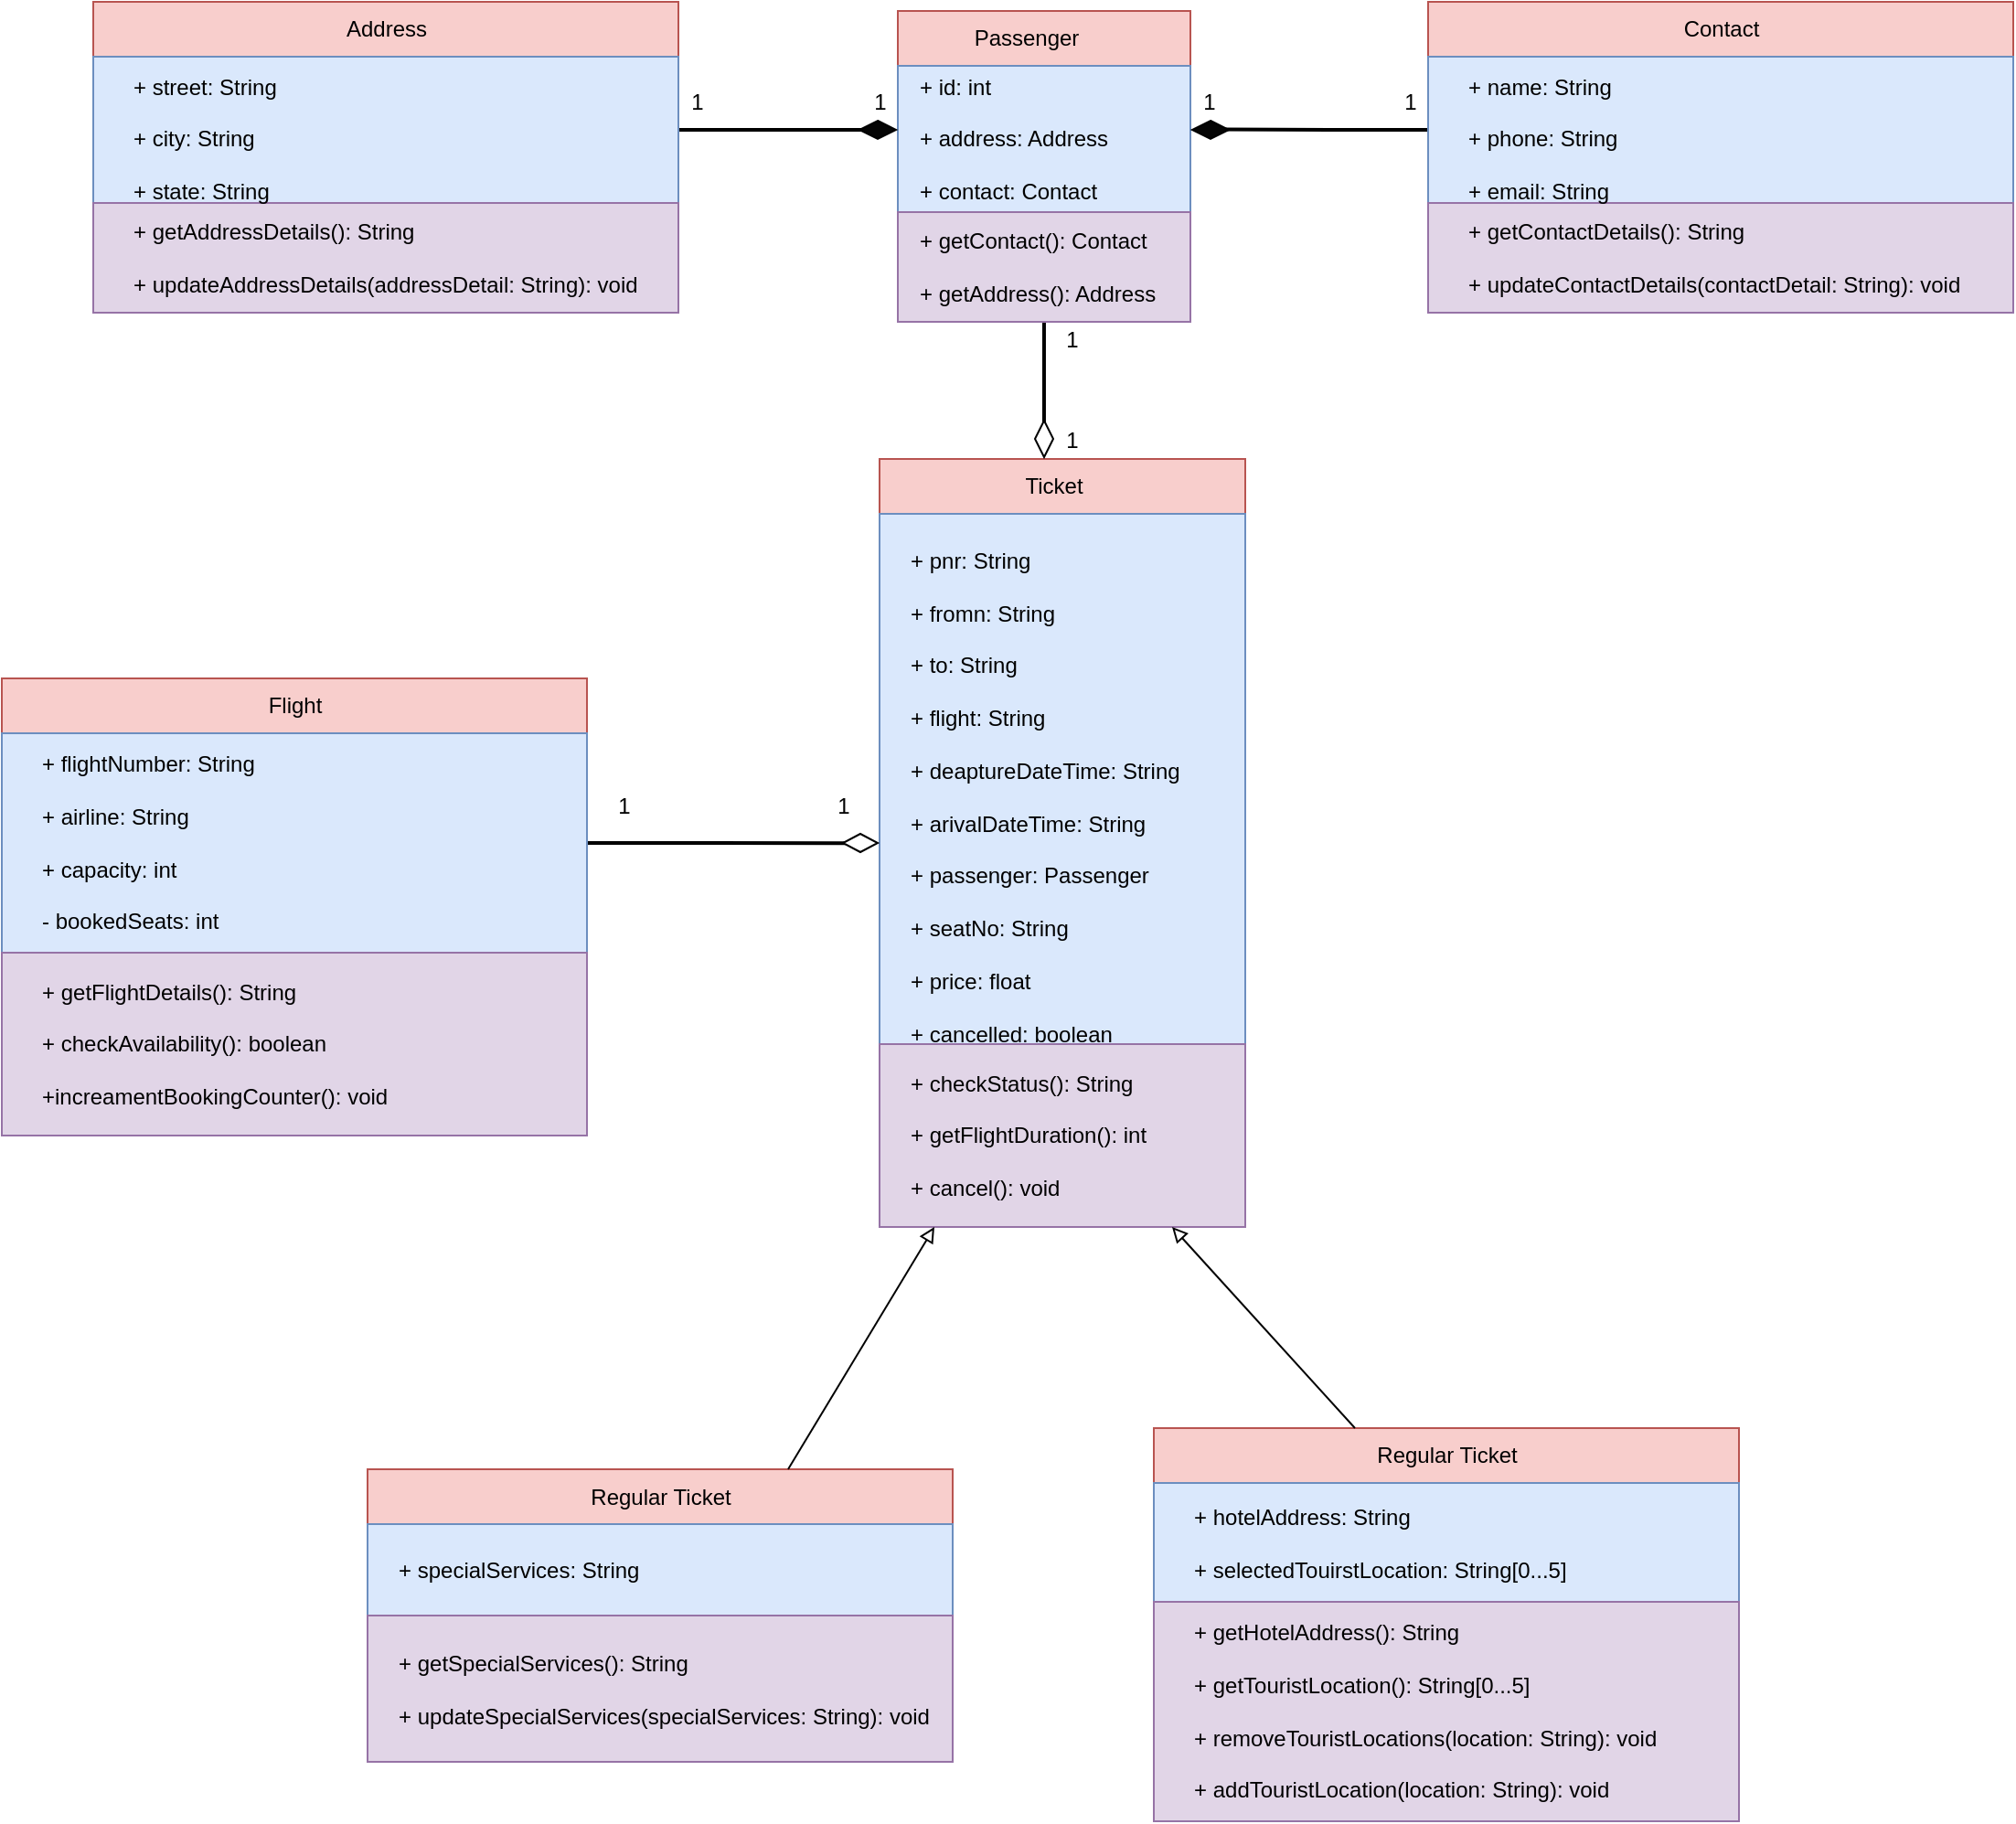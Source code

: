 <mxfile version="14.7.3" type="github"><diagram id="QlR54foKLykyEeDshb4N" name="Page-1"><mxGraphModel dx="1800" dy="561" grid="1" gridSize="10" guides="1" tooltips="1" connect="1" arrows="1" fold="1" page="1" pageScale="1" pageWidth="850" pageHeight="1100" math="0" shadow="0"><root><mxCell id="0"/><mxCell id="1" parent="0"/><mxCell id="7flr5vcjcp6k1jb3XJx2-1" value="" style="rounded=0;whiteSpace=wrap;html=1;fillColor=#f8cecc;strokeColor=#b85450;" parent="1" vertex="1"><mxGeometry x="-70" y="75" width="160" height="30" as="geometry"/></mxCell><mxCell id="7flr5vcjcp6k1jb3XJx2-2" value="Passenger&lt;br&gt;" style="text;html=1;resizable=0;autosize=1;align=center;verticalAlign=middle;points=[];fillColor=none;strokeColor=none;rounded=0;" parent="1" vertex="1"><mxGeometry x="-35" y="80" width="70" height="20" as="geometry"/></mxCell><mxCell id="7flr5vcjcp6k1jb3XJx2-3" value="" style="rounded=0;whiteSpace=wrap;html=1;fillColor=#dae8fc;strokeColor=#6c8ebf;" parent="1" vertex="1"><mxGeometry x="-70" y="105" width="160" height="80" as="geometry"/></mxCell><mxCell id="7flr5vcjcp6k1jb3XJx2-4" value="+ id: int&lt;br&gt;&lt;br&gt;+ address: Address&lt;br&gt;&lt;br&gt;+ contact: Contact" style="text;html=1;resizable=0;autosize=1;align=left;verticalAlign=middle;points=[];fillColor=none;strokeColor=none;rounded=0;" parent="1" vertex="1"><mxGeometry x="-60" y="105" width="120" height="80" as="geometry"/></mxCell><mxCell id="PejkZlz1aM3sJZtOPJbR-78" style="edgeStyle=orthogonalEdgeStyle;rounded=0;orthogonalLoop=1;jettySize=auto;html=1;fontSize=14;endArrow=none;endFill=0;strokeWidth=2;entryX=0.061;entryY=0.502;entryDx=0;entryDy=0;entryPerimeter=0;" parent="1" source="7flr5vcjcp6k1jb3XJx2-6" target="PejkZlz1aM3sJZtOPJbR-77" edge="1"><mxGeometry relative="1" as="geometry"/></mxCell><mxCell id="7flr5vcjcp6k1jb3XJx2-6" value="" style="rounded=0;whiteSpace=wrap;html=1;align=left;fillColor=#e1d5e7;strokeColor=#9673a6;" parent="1" vertex="1"><mxGeometry x="-70" y="185" width="160" height="60" as="geometry"/></mxCell><mxCell id="7flr5vcjcp6k1jb3XJx2-7" value="+ getContact(): Contact&lt;br&gt;&lt;br&gt;+ getAddress(): Address" style="text;html=1;resizable=0;autosize=1;align=left;verticalAlign=middle;points=[];fillColor=none;strokeColor=none;rounded=0;" parent="1" vertex="1"><mxGeometry x="-60" y="190" width="140" height="50" as="geometry"/></mxCell><mxCell id="7flr5vcjcp6k1jb3XJx2-8" value="" style="rounded=0;whiteSpace=wrap;html=1;fillColor=#f8cecc;strokeColor=#b85450;" parent="1" vertex="1"><mxGeometry x="220" y="70" width="320" height="30" as="geometry"/></mxCell><mxCell id="7flr5vcjcp6k1jb3XJx2-9" value="Contact" style="text;html=1;resizable=0;autosize=1;align=center;verticalAlign=middle;points=[];fillColor=none;strokeColor=none;rounded=0;" parent="1" vertex="1"><mxGeometry x="350" y="75" width="60" height="20" as="geometry"/></mxCell><mxCell id="PejkZlz1aM3sJZtOPJbR-85" style="edgeStyle=orthogonalEdgeStyle;rounded=0;orthogonalLoop=1;jettySize=auto;html=1;exitX=0;exitY=0.5;exitDx=0;exitDy=0;fontSize=14;endArrow=none;endFill=0;strokeWidth=2;entryX=0.811;entryY=0.48;entryDx=0;entryDy=0;entryPerimeter=0;" parent="1" source="7flr5vcjcp6k1jb3XJx2-10" target="PejkZlz1aM3sJZtOPJbR-82" edge="1"><mxGeometry relative="1" as="geometry"><mxPoint x="107" y="139" as="targetPoint"/></mxGeometry></mxCell><mxCell id="7flr5vcjcp6k1jb3XJx2-10" value="" style="rounded=0;whiteSpace=wrap;html=1;fillColor=#dae8fc;strokeColor=#6c8ebf;" parent="1" vertex="1"><mxGeometry x="220" y="100" width="320" height="80" as="geometry"/></mxCell><mxCell id="7flr5vcjcp6k1jb3XJx2-12" value="" style="rounded=0;whiteSpace=wrap;html=1;align=left;fillColor=#e1d5e7;strokeColor=#9673a6;" parent="1" vertex="1"><mxGeometry x="220" y="180" width="320" height="60" as="geometry"/></mxCell><mxCell id="7flr5vcjcp6k1jb3XJx2-20" value="+ name: String&lt;br&gt;&lt;br&gt;+ phone: String&lt;br&gt;&lt;br&gt;+ email: String" style="text;html=1;resizable=0;autosize=1;align=left;verticalAlign=middle;points=[];fillColor=none;strokeColor=none;rounded=0;" parent="1" vertex="1"><mxGeometry x="240" y="105" width="100" height="80" as="geometry"/></mxCell><mxCell id="7flr5vcjcp6k1jb3XJx2-21" value="+ getContactDetails(): String&lt;br&gt;&lt;br&gt;+ updateContactDetails(contactDetail: String): void" style="text;html=1;resizable=0;autosize=1;align=left;verticalAlign=middle;points=[];fillColor=none;strokeColor=none;rounded=0;" parent="1" vertex="1"><mxGeometry x="240" y="185" width="280" height="50" as="geometry"/></mxCell><mxCell id="7flr5vcjcp6k1jb3XJx2-23" value="" style="rounded=0;whiteSpace=wrap;html=1;fillColor=#f8cecc;strokeColor=#b85450;" parent="1" vertex="1"><mxGeometry x="-510" y="70" width="320" height="30" as="geometry"/></mxCell><mxCell id="7flr5vcjcp6k1jb3XJx2-24" value="Address" style="text;html=1;resizable=0;autosize=1;align=center;verticalAlign=middle;points=[];fillColor=none;strokeColor=none;rounded=0;" parent="1" vertex="1"><mxGeometry x="-380" y="75" width="60" height="20" as="geometry"/></mxCell><mxCell id="PejkZlz1aM3sJZtOPJbR-81" style="edgeStyle=orthogonalEdgeStyle;rounded=0;orthogonalLoop=1;jettySize=auto;html=1;exitX=1;exitY=0.5;exitDx=0;exitDy=0;fontSize=14;endArrow=none;endFill=0;strokeWidth=2;entryX=0.084;entryY=0.498;entryDx=0;entryDy=0;entryPerimeter=0;" parent="1" source="7flr5vcjcp6k1jb3XJx2-25" target="PejkZlz1aM3sJZtOPJbR-79" edge="1"><mxGeometry relative="1" as="geometry"><mxPoint x="-100" y="140" as="targetPoint"/></mxGeometry></mxCell><mxCell id="7flr5vcjcp6k1jb3XJx2-25" value="" style="rounded=0;whiteSpace=wrap;html=1;fillColor=#dae8fc;strokeColor=#6c8ebf;" parent="1" vertex="1"><mxGeometry x="-510" y="100" width="320" height="80" as="geometry"/></mxCell><mxCell id="7flr5vcjcp6k1jb3XJx2-26" value="" style="rounded=0;whiteSpace=wrap;html=1;align=left;fillColor=#e1d5e7;strokeColor=#9673a6;" parent="1" vertex="1"><mxGeometry x="-510" y="180" width="320" height="60" as="geometry"/></mxCell><mxCell id="7flr5vcjcp6k1jb3XJx2-27" value="+ street: String&lt;br&gt;&lt;br&gt;+ city: String&lt;br&gt;&lt;br&gt;+ state: String" style="text;html=1;resizable=0;autosize=1;align=left;verticalAlign=middle;points=[];fillColor=none;strokeColor=none;rounded=0;" parent="1" vertex="1"><mxGeometry x="-490" y="105" width="90" height="80" as="geometry"/></mxCell><mxCell id="7flr5vcjcp6k1jb3XJx2-28" value="+ getAddressDetails(): String&lt;br&gt;&lt;br&gt;+ updateAddressDetails(addressDetail: String): void" style="text;html=1;resizable=0;autosize=1;align=left;verticalAlign=middle;points=[];fillColor=none;strokeColor=none;rounded=0;" parent="1" vertex="1"><mxGeometry x="-490" y="185" width="290" height="50" as="geometry"/></mxCell><mxCell id="PejkZlz1aM3sJZtOPJbR-2" value="1" style="text;html=1;resizable=0;autosize=1;align=center;verticalAlign=middle;points=[];fillColor=none;strokeColor=none;rounded=0;" parent="1" vertex="1"><mxGeometry x="-190" y="115" width="20" height="20" as="geometry"/></mxCell><mxCell id="PejkZlz1aM3sJZtOPJbR-3" value="1" style="text;html=1;resizable=0;autosize=1;align=center;verticalAlign=middle;points=[];fillColor=none;strokeColor=none;rounded=0;" parent="1" vertex="1"><mxGeometry x="-90" y="115" width="20" height="20" as="geometry"/></mxCell><mxCell id="PejkZlz1aM3sJZtOPJbR-6" value="1" style="text;html=1;resizable=0;autosize=1;align=center;verticalAlign=middle;points=[];fillColor=none;strokeColor=none;rounded=0;" parent="1" vertex="1"><mxGeometry x="90" y="115" width="20" height="20" as="geometry"/></mxCell><mxCell id="PejkZlz1aM3sJZtOPJbR-7" value="1" style="text;html=1;resizable=0;autosize=1;align=center;verticalAlign=middle;points=[];fillColor=none;strokeColor=none;rounded=0;" parent="1" vertex="1"><mxGeometry x="200" y="115" width="20" height="20" as="geometry"/></mxCell><mxCell id="PejkZlz1aM3sJZtOPJbR-8" value="" style="rounded=0;whiteSpace=wrap;html=1;fillColor=#f8cecc;strokeColor=#b85450;" parent="1" vertex="1"><mxGeometry x="-560" y="440" width="320" height="30" as="geometry"/></mxCell><mxCell id="PejkZlz1aM3sJZtOPJbR-9" value="Flight" style="text;html=1;resizable=0;autosize=1;align=center;verticalAlign=middle;points=[];fillColor=none;strokeColor=none;rounded=0;" parent="1" vertex="1"><mxGeometry x="-420" y="445" width="40" height="20" as="geometry"/></mxCell><mxCell id="PejkZlz1aM3sJZtOPJbR-76" style="edgeStyle=orthogonalEdgeStyle;rounded=0;orthogonalLoop=1;jettySize=auto;html=1;entryX=0.074;entryY=0.509;entryDx=0;entryDy=0;fontSize=14;endArrow=none;endFill=0;strokeWidth=2;entryPerimeter=0;" parent="1" source="PejkZlz1aM3sJZtOPJbR-10" target="PejkZlz1aM3sJZtOPJbR-74" edge="1"><mxGeometry relative="1" as="geometry"/></mxCell><mxCell id="PejkZlz1aM3sJZtOPJbR-10" value="" style="rounded=0;whiteSpace=wrap;html=1;fillColor=#dae8fc;strokeColor=#6c8ebf;" parent="1" vertex="1"><mxGeometry x="-560" y="470" width="320" height="120" as="geometry"/></mxCell><mxCell id="PejkZlz1aM3sJZtOPJbR-11" value="" style="rounded=0;whiteSpace=wrap;html=1;align=left;fillColor=#e1d5e7;strokeColor=#9673a6;" parent="1" vertex="1"><mxGeometry x="-560" y="590" width="320" height="100" as="geometry"/></mxCell><mxCell id="PejkZlz1aM3sJZtOPJbR-12" value="+ flightNumber: String&lt;br&gt;&lt;br&gt;+ airline: String&lt;br&gt;&lt;br&gt;+ capacity: int&lt;br&gt;&lt;br&gt;- bookedSeats: int" style="text;html=1;resizable=0;autosize=1;align=left;verticalAlign=middle;points=[];fillColor=none;strokeColor=none;rounded=0;" parent="1" vertex="1"><mxGeometry x="-540" y="480" width="130" height="100" as="geometry"/></mxCell><mxCell id="PejkZlz1aM3sJZtOPJbR-13" value="+ getFlightDetails(): String&lt;br&gt;&lt;br&gt;+ checkAvailability(): boolean&lt;br&gt;&lt;br&gt;+increamentBookingCounter(): void" style="text;html=1;resizable=0;autosize=1;align=left;verticalAlign=middle;points=[];fillColor=none;strokeColor=none;rounded=0;" parent="1" vertex="1"><mxGeometry x="-540" y="600" width="200" height="80" as="geometry"/></mxCell><mxCell id="PejkZlz1aM3sJZtOPJbR-14" value="" style="rounded=0;whiteSpace=wrap;html=1;fillColor=#f8cecc;strokeColor=#b85450;" parent="1" vertex="1"><mxGeometry x="-80" y="320" width="200" height="30" as="geometry"/></mxCell><mxCell id="PejkZlz1aM3sJZtOPJbR-15" value="Ticket" style="text;html=1;resizable=0;autosize=1;align=center;verticalAlign=middle;points=[];fillColor=none;strokeColor=none;rounded=0;" parent="1" vertex="1"><mxGeometry x="-10" y="325" width="50" height="20" as="geometry"/></mxCell><mxCell id="PejkZlz1aM3sJZtOPJbR-16" value="" style="rounded=0;whiteSpace=wrap;html=1;fillColor=#dae8fc;strokeColor=#6c8ebf;" parent="1" vertex="1"><mxGeometry x="-80" y="350" width="200" height="290" as="geometry"/></mxCell><mxCell id="PejkZlz1aM3sJZtOPJbR-18" value="" style="rounded=0;whiteSpace=wrap;html=1;align=left;fillColor=#e1d5e7;strokeColor=#9673a6;" parent="1" vertex="1"><mxGeometry x="-80" y="640" width="200" height="100" as="geometry"/></mxCell><mxCell id="PejkZlz1aM3sJZtOPJbR-19" value="+ checkStatus(): String&lt;br&gt;&lt;br&gt;+ getFlightDuration(): int&lt;br&gt;&lt;br&gt;+ cancel(): void" style="text;html=1;resizable=0;autosize=1;align=left;verticalAlign=middle;points=[];fillColor=none;strokeColor=none;rounded=0;" parent="1" vertex="1"><mxGeometry x="-65" y="650" width="140" height="80" as="geometry"/></mxCell><mxCell id="PejkZlz1aM3sJZtOPJbR-20" value="+ pnr: String&lt;br&gt;&lt;br&gt;+ fromn: String&lt;br&gt;&lt;br&gt;+ to: String&lt;br&gt;&lt;br&gt;+ flight: String&lt;br&gt;&lt;br&gt;+ deaptureDateTime: String&lt;br&gt;&lt;br&gt;+ arivalDateTime: String&lt;br&gt;&lt;br&gt;+ passenger: Passenger&lt;br&gt;&lt;br&gt;+ seatNo: String&lt;br&gt;&lt;br&gt;+ price: float&lt;br&gt;&lt;br&gt;+ cancelled: boolean" style="text;html=1;resizable=0;autosize=1;align=left;verticalAlign=middle;points=[];fillColor=none;strokeColor=none;rounded=0;" parent="1" vertex="1"><mxGeometry x="-65" y="370" width="160" height="270" as="geometry"/></mxCell><mxCell id="PejkZlz1aM3sJZtOPJbR-25" value="1" style="text;html=1;resizable=0;autosize=1;align=center;verticalAlign=middle;points=[];fillColor=none;strokeColor=none;rounded=0;" parent="1" vertex="1"><mxGeometry x="-230" y="500" width="20" height="20" as="geometry"/></mxCell><mxCell id="PejkZlz1aM3sJZtOPJbR-26" value="1" style="text;html=1;resizable=0;autosize=1;align=center;verticalAlign=middle;points=[];fillColor=none;strokeColor=none;rounded=0;" parent="1" vertex="1"><mxGeometry x="-110" y="500" width="20" height="20" as="geometry"/></mxCell><mxCell id="PejkZlz1aM3sJZtOPJbR-27" value="1" style="text;html=1;resizable=0;autosize=1;align=center;verticalAlign=middle;points=[];fillColor=none;strokeColor=none;rounded=0;" parent="1" vertex="1"><mxGeometry x="15" y="245" width="20" height="20" as="geometry"/></mxCell><mxCell id="PejkZlz1aM3sJZtOPJbR-28" value="1" style="text;html=1;resizable=0;autosize=1;align=center;verticalAlign=middle;points=[];fillColor=none;strokeColor=none;rounded=0;" parent="1" vertex="1"><mxGeometry x="15" y="300" width="20" height="20" as="geometry"/></mxCell><mxCell id="PejkZlz1aM3sJZtOPJbR-32" value="" style="rounded=0;whiteSpace=wrap;html=1;fillColor=#f8cecc;strokeColor=#b85450;" parent="1" vertex="1"><mxGeometry x="-360" y="872.5" width="320" height="30" as="geometry"/></mxCell><mxCell id="PejkZlz1aM3sJZtOPJbR-33" value="Regular Ticket" style="text;html=1;resizable=0;autosize=1;align=center;verticalAlign=middle;points=[];fillColor=none;strokeColor=none;rounded=0;" parent="1" vertex="1"><mxGeometry x="-245" y="877.5" width="90" height="20" as="geometry"/></mxCell><mxCell id="PejkZlz1aM3sJZtOPJbR-34" value="" style="rounded=0;whiteSpace=wrap;html=1;fillColor=#dae8fc;strokeColor=#6c8ebf;" parent="1" vertex="1"><mxGeometry x="-360" y="902.5" width="320" height="50" as="geometry"/></mxCell><mxCell id="PejkZlz1aM3sJZtOPJbR-35" value="" style="rounded=0;whiteSpace=wrap;html=1;align=left;fillColor=#e1d5e7;strokeColor=#9673a6;" parent="1" vertex="1"><mxGeometry x="-360" y="952.5" width="320" height="80" as="geometry"/></mxCell><mxCell id="PejkZlz1aM3sJZtOPJbR-39" value="+ specialServices: String" style="text;html=1;resizable=0;autosize=1;align=left;verticalAlign=middle;points=[];fillColor=none;strokeColor=none;rounded=0;" parent="1" vertex="1"><mxGeometry x="-345" y="917.5" width="150" height="20" as="geometry"/></mxCell><mxCell id="PejkZlz1aM3sJZtOPJbR-40" value="+ getSpecialServices(): String&lt;br&gt;&lt;br&gt;+ updateSpecialServices(specialServices: String): void" style="text;html=1;resizable=0;autosize=1;align=left;verticalAlign=middle;points=[];fillColor=none;strokeColor=none;rounded=0;" parent="1" vertex="1"><mxGeometry x="-345" y="967.5" width="310" height="50" as="geometry"/></mxCell><mxCell id="PejkZlz1aM3sJZtOPJbR-41" value="" style="rounded=0;whiteSpace=wrap;html=1;fillColor=#f8cecc;strokeColor=#b85450;" parent="1" vertex="1"><mxGeometry x="70" y="850" width="320" height="30" as="geometry"/></mxCell><mxCell id="PejkZlz1aM3sJZtOPJbR-42" value="Regular Ticket" style="text;html=1;resizable=0;autosize=1;align=center;verticalAlign=middle;points=[];fillColor=none;strokeColor=none;rounded=0;" parent="1" vertex="1"><mxGeometry x="185" y="855" width="90" height="20" as="geometry"/></mxCell><mxCell id="PejkZlz1aM3sJZtOPJbR-43" value="" style="rounded=0;whiteSpace=wrap;html=1;fillColor=#dae8fc;strokeColor=#6c8ebf;" parent="1" vertex="1"><mxGeometry x="70" y="880" width="320" height="65" as="geometry"/></mxCell><mxCell id="PejkZlz1aM3sJZtOPJbR-44" value="" style="rounded=0;whiteSpace=wrap;html=1;align=left;fillColor=#e1d5e7;strokeColor=#9673a6;" parent="1" vertex="1"><mxGeometry x="70" y="945" width="320" height="120" as="geometry"/></mxCell><mxCell id="PejkZlz1aM3sJZtOPJbR-47" value="+ hotelAddress: String&lt;br&gt;&lt;br&gt;+ selectedTouirstLocation: String[0...5]" style="text;html=1;resizable=0;autosize=1;align=left;verticalAlign=middle;points=[];fillColor=none;strokeColor=none;rounded=0;" parent="1" vertex="1"><mxGeometry x="90" y="887.5" width="220" height="50" as="geometry"/></mxCell><mxCell id="PejkZlz1aM3sJZtOPJbR-48" value="+ getHotelAddress(): String&lt;br&gt;&lt;br&gt;+ getTouristLocation(): String[0...5]&lt;br&gt;&lt;br&gt;+ removeTouristLocations(location: String): void&lt;br&gt;&lt;br&gt;+ addTouristLocation(location: String): void" style="text;html=1;resizable=0;autosize=1;align=left;verticalAlign=middle;points=[];fillColor=none;strokeColor=none;rounded=0;" parent="1" vertex="1"><mxGeometry x="90" y="955" width="270" height="100" as="geometry"/></mxCell><mxCell id="PejkZlz1aM3sJZtOPJbR-53" value="" style="endArrow=block;html=1;entryX=0.15;entryY=1;entryDx=0;entryDy=0;entryPerimeter=0;endFill=0;" parent="1" target="PejkZlz1aM3sJZtOPJbR-18" edge="1"><mxGeometry width="50" height="50" relative="1" as="geometry"><mxPoint x="-130" y="872.5" as="sourcePoint"/><mxPoint x="-50" y="750" as="targetPoint"/></mxGeometry></mxCell><mxCell id="PejkZlz1aM3sJZtOPJbR-54" value="" style="endArrow=block;html=1;endFill=0;" parent="1" edge="1"><mxGeometry width="50" height="50" relative="1" as="geometry"><mxPoint x="180" y="850" as="sourcePoint"/><mxPoint x="80" y="740" as="targetPoint"/></mxGeometry></mxCell><mxCell id="PejkZlz1aM3sJZtOPJbR-74" value="&lt;span style=&quot;color: rgba(0 , 0 , 0 , 0) ; font-family: monospace ; font-size: 0px&quot;&gt;%3CmxGraphModel%3E%3Croot%3E%3CmxCell%20id%3D%220%22%2F%3E%3CmxCell%20id%3D%221%22%20parent%3D%220%22%2F%3E%3CmxCell%20id%3D%222%22%20value%3D%22%22%20style%3D%22rhombus%3BwhiteSpace%3Dwrap%3Bhtml%3D1%3BfontSize%3D14%3Balign%3Dleft%3B%22%20vertex%3D%221%22%20parent%3D%221%22%3E%3CmxGeometry%20x%3D%22-100%22%20y%3D%22525%22%20width%3D%2220%22%20height%3D%2210%22%20as%3D%22geometry%22%2F%3E%3C%2FmxCell%3E%3C%2Froot%3E%3C%2FmxGraphModel%3E&lt;/span&gt;" style="rhombus;whiteSpace=wrap;html=1;fontSize=14;align=left;" parent="1" vertex="1"><mxGeometry x="-100" y="525" width="19" height="10" as="geometry"/></mxCell><mxCell id="PejkZlz1aM3sJZtOPJbR-77" value="&lt;span style=&quot;color: rgba(0 , 0 , 0 , 0) ; font-family: monospace ; font-size: 0px&quot;&gt;%3CmxGraphModel%3E%3Croot%3E%3CmxCell%20id%3D%220%22%2F%3E%3CmxCell%20id%3D%221%22%20parent%3D%220%22%2F%3E%3CmxCell%20id%3D%222%22%20value%3D%22%22%20style%3D%22rhombus%3BwhiteSpace%3Dwrap%3Bhtml%3D1%3BfontSize%3D14%3Balign%3Dleft%3B%22%20vertex%3D%221%22%20parent%3D%221%22%3E%3CmxGeometry%20x%3D%22-100%22%20y%3D%22525%22%20width%3D%2220%22%20height%3D%2210%22%20as%3D%22geometry%22%2F%3E%3C%2FmxCell%3E%3C%2Froot%3E%3C%2FmxGraphModel%3E&lt;/span&gt;" style="rhombus;whiteSpace=wrap;html=1;fontSize=14;align=left;fontStyle=1;direction=south;" parent="1" vertex="1"><mxGeometry x="5" y="299" width="10" height="20" as="geometry"/></mxCell><mxCell id="PejkZlz1aM3sJZtOPJbR-79" value="&lt;span style=&quot;color: rgba(0 , 0 , 0 , 0) ; font-family: monospace ; font-size: 0px&quot;&gt;%3CmxGraphModel%3E%3Croot%3E%3CmxCell%20id%3D%220%22%2F%3E%3CmxCell%20id%3D%221%22%20parent%3D%220%22%2F%3E%3CmxCell%20id%3D%222%22%20value%3D%22%22%20style%3D%22rhombus%3BwhiteSpace%3Dwrap%3Bhtml%3D1%3BfontSize%3D14%3Balign%3Dleft%3B%22%20vertex%3D%221%22%20parent%3D%221%22%3E%3CmxGeometry%20x%3D%22-100%22%20y%3D%22525%22%20width%3D%2220%22%20height%3D%2210%22%20as%3D%22geometry%22%2F%3E%3C%2FmxCell%3E%3C%2Froot%3E%3C%2FmxGraphModel%3E&lt;/span&gt;" style="rhombus;whiteSpace=wrap;html=1;fontSize=14;align=left;fillColor=#050505;" parent="1" vertex="1"><mxGeometry x="-91" y="135" width="20" height="10" as="geometry"/></mxCell><mxCell id="PejkZlz1aM3sJZtOPJbR-82" value="&lt;span style=&quot;color: rgba(0 , 0 , 0 , 0) ; font-family: monospace ; font-size: 0px&quot;&gt;%3CmxGraphModel%3E%3Croot%3E%3CmxCell%20id%3D%220%22%2F%3E%3CmxCell%20id%3D%221%22%20parent%3D%220%22%2F%3E%3CmxCell%20id%3D%222%22%20value%3D%22%22%20style%3D%22rhombus%3BwhiteSpace%3Dwrap%3Bhtml%3D1%3BfontSize%3D14%3Balign%3Dleft%3B%22%20vertex%3D%221%22%20parent%3D%221%22%3E%3CmxGeometry%20x%3D%22-100%22%20y%3D%22525%22%20width%3D%2220%22%20height%3D%2210%22%20as%3D%22geometry%22%2F%3E%3C%2FmxCell%3E%3C%2Froot%3E%3C%2FmxGraphModel%3E&lt;/span&gt;" style="rhombus;whiteSpace=wrap;html=1;fontSize=14;align=left;fillColor=#050505;" parent="1" vertex="1"><mxGeometry x="91" y="135" width="20" height="10" as="geometry"/></mxCell></root></mxGraphModel></diagram></mxfile>